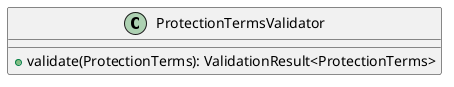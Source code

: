 @startuml

    class ProtectionTermsValidator [[ProtectionTermsValidator.html]] {
        +validate(ProtectionTerms): ValidationResult<ProtectionTerms>
    }

@enduml
